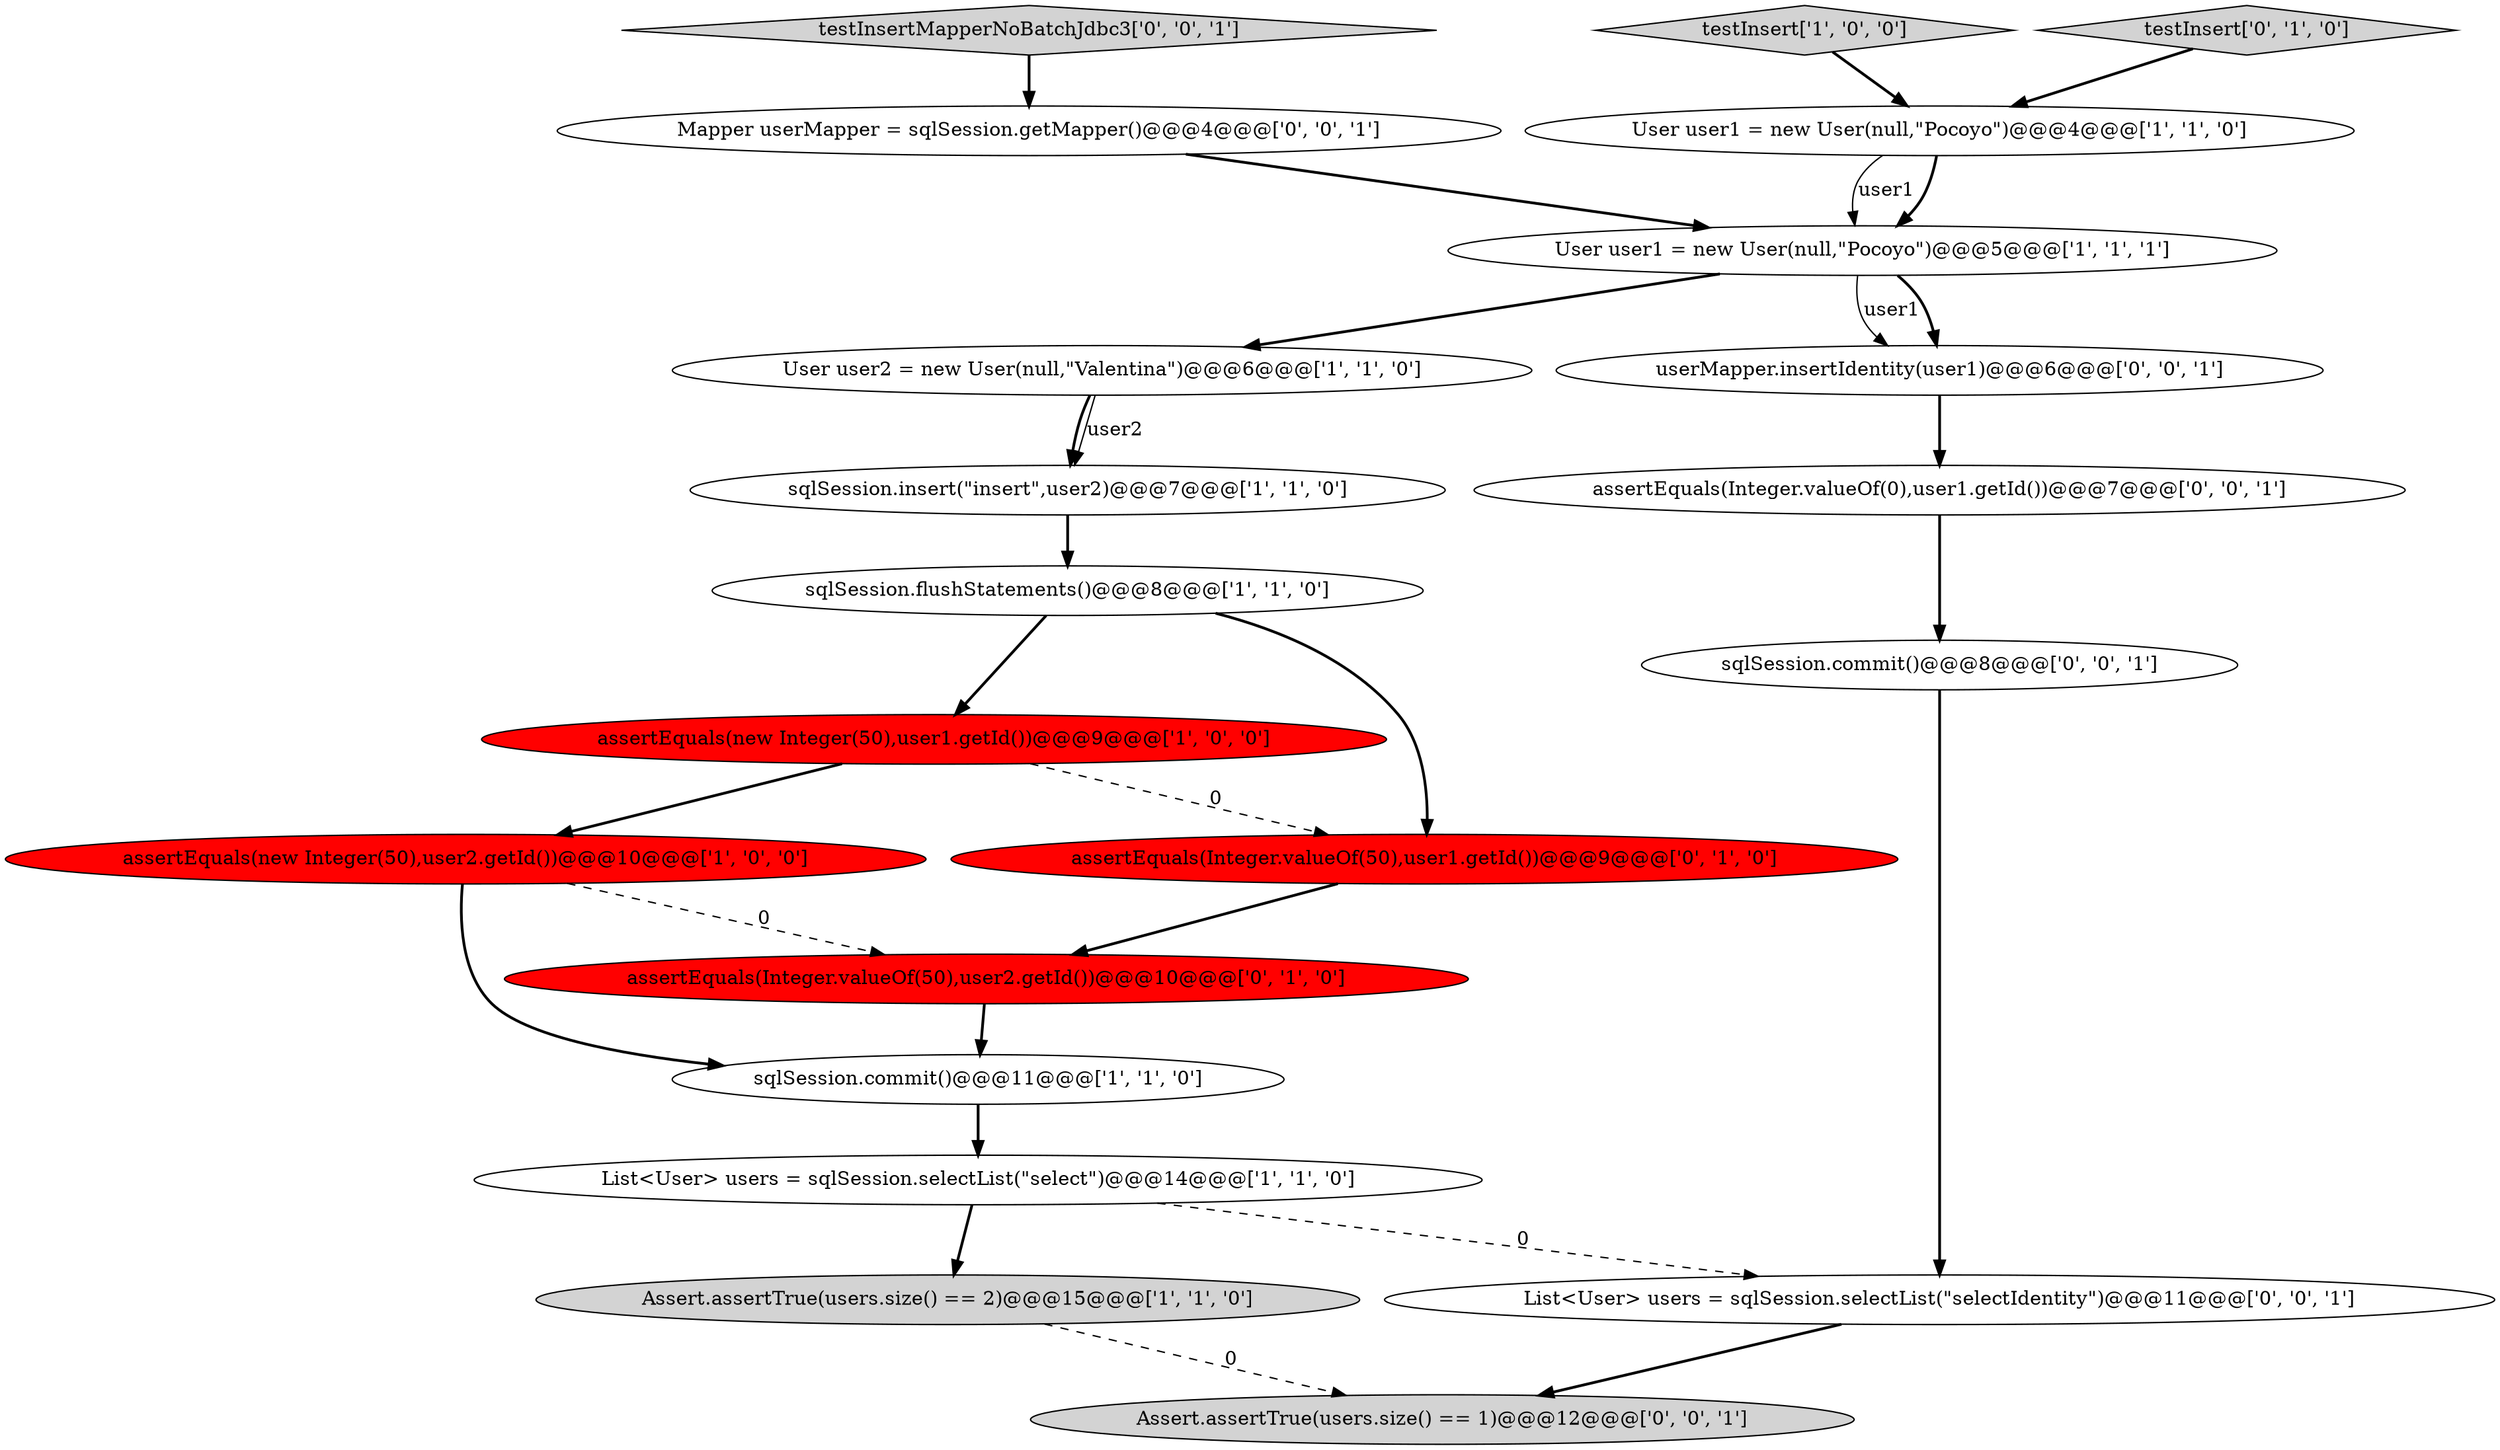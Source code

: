 digraph {
20 [style = filled, label = "List<User> users = sqlSession.selectList(\"selectIdentity\")@@@11@@@['0', '0', '1']", fillcolor = white, shape = ellipse image = "AAA0AAABBB3BBB"];
2 [style = filled, label = "User user1 = new User(null,\"Pocoyo\")@@@5@@@['1', '1', '1']", fillcolor = white, shape = ellipse image = "AAA0AAABBB1BBB"];
3 [style = filled, label = "List<User> users = sqlSession.selectList(\"select\")@@@14@@@['1', '1', '0']", fillcolor = white, shape = ellipse image = "AAA0AAABBB1BBB"];
18 [style = filled, label = "assertEquals(Integer.valueOf(0),user1.getId())@@@7@@@['0', '0', '1']", fillcolor = white, shape = ellipse image = "AAA0AAABBB3BBB"];
0 [style = filled, label = "sqlSession.commit()@@@11@@@['1', '1', '0']", fillcolor = white, shape = ellipse image = "AAA0AAABBB1BBB"];
14 [style = filled, label = "Mapper userMapper = sqlSession.getMapper()@@@4@@@['0', '0', '1']", fillcolor = white, shape = ellipse image = "AAA0AAABBB3BBB"];
19 [style = filled, label = "sqlSession.commit()@@@8@@@['0', '0', '1']", fillcolor = white, shape = ellipse image = "AAA0AAABBB3BBB"];
4 [style = filled, label = "Assert.assertTrue(users.size() == 2)@@@15@@@['1', '1', '0']", fillcolor = lightgray, shape = ellipse image = "AAA0AAABBB1BBB"];
10 [style = filled, label = "User user2 = new User(null,\"Valentina\")@@@6@@@['1', '1', '0']", fillcolor = white, shape = ellipse image = "AAA0AAABBB1BBB"];
6 [style = filled, label = "assertEquals(new Integer(50),user2.getId())@@@10@@@['1', '0', '0']", fillcolor = red, shape = ellipse image = "AAA1AAABBB1BBB"];
8 [style = filled, label = "sqlSession.flushStatements()@@@8@@@['1', '1', '0']", fillcolor = white, shape = ellipse image = "AAA0AAABBB1BBB"];
13 [style = filled, label = "assertEquals(Integer.valueOf(50),user1.getId())@@@9@@@['0', '1', '0']", fillcolor = red, shape = ellipse image = "AAA1AAABBB2BBB"];
9 [style = filled, label = "User user1 = new User(null,\"Pocoyo\")@@@4@@@['1', '1', '0']", fillcolor = white, shape = ellipse image = "AAA0AAABBB1BBB"];
16 [style = filled, label = "testInsertMapperNoBatchJdbc3['0', '0', '1']", fillcolor = lightgray, shape = diamond image = "AAA0AAABBB3BBB"];
7 [style = filled, label = "testInsert['1', '0', '0']", fillcolor = lightgray, shape = diamond image = "AAA0AAABBB1BBB"];
17 [style = filled, label = "userMapper.insertIdentity(user1)@@@6@@@['0', '0', '1']", fillcolor = white, shape = ellipse image = "AAA0AAABBB3BBB"];
12 [style = filled, label = "assertEquals(Integer.valueOf(50),user2.getId())@@@10@@@['0', '1', '0']", fillcolor = red, shape = ellipse image = "AAA1AAABBB2BBB"];
15 [style = filled, label = "Assert.assertTrue(users.size() == 1)@@@12@@@['0', '0', '1']", fillcolor = lightgray, shape = ellipse image = "AAA0AAABBB3BBB"];
5 [style = filled, label = "sqlSession.insert(\"insert\",user2)@@@7@@@['1', '1', '0']", fillcolor = white, shape = ellipse image = "AAA0AAABBB1BBB"];
11 [style = filled, label = "testInsert['0', '1', '0']", fillcolor = lightgray, shape = diamond image = "AAA0AAABBB2BBB"];
1 [style = filled, label = "assertEquals(new Integer(50),user1.getId())@@@9@@@['1', '0', '0']", fillcolor = red, shape = ellipse image = "AAA1AAABBB1BBB"];
2->17 [style = solid, label="user1"];
0->3 [style = bold, label=""];
2->17 [style = bold, label=""];
5->8 [style = bold, label=""];
9->2 [style = bold, label=""];
19->20 [style = bold, label=""];
10->5 [style = solid, label="user2"];
18->19 [style = bold, label=""];
6->0 [style = bold, label=""];
2->10 [style = bold, label=""];
11->9 [style = bold, label=""];
12->0 [style = bold, label=""];
3->4 [style = bold, label=""];
6->12 [style = dashed, label="0"];
1->13 [style = dashed, label="0"];
7->9 [style = bold, label=""];
8->1 [style = bold, label=""];
1->6 [style = bold, label=""];
13->12 [style = bold, label=""];
10->5 [style = bold, label=""];
4->15 [style = dashed, label="0"];
9->2 [style = solid, label="user1"];
3->20 [style = dashed, label="0"];
16->14 [style = bold, label=""];
14->2 [style = bold, label=""];
20->15 [style = bold, label=""];
17->18 [style = bold, label=""];
8->13 [style = bold, label=""];
}
